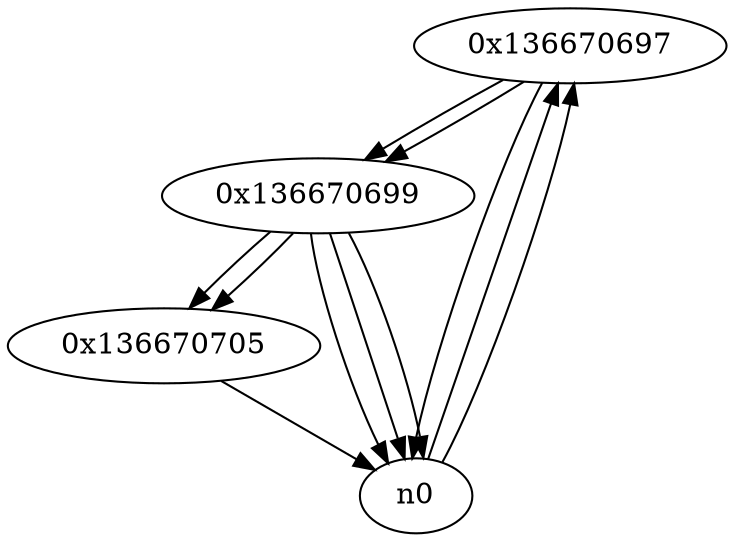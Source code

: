 digraph G{
/* nodes */
  n1 [label="0x136670697"]
  n2 [label="0x136670699"]
  n3 [label="0x136670705"]
/* edges */
n1 -> n2;
n1 -> n0;
n0 -> n1;
n0 -> n1;
n2 -> n3;
n2 -> n0;
n2 -> n0;
n2 -> n0;
n1 -> n2;
n3 -> n0;
n2 -> n3;
}
